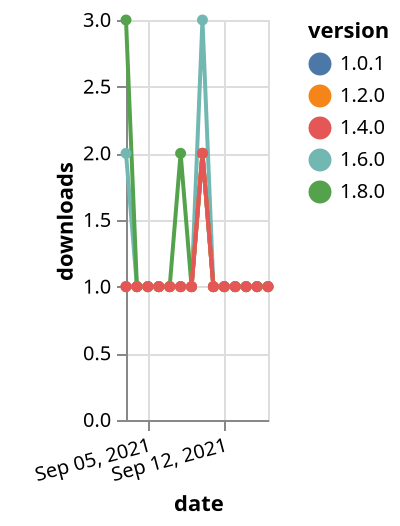 {"$schema": "https://vega.github.io/schema/vega-lite/v5.json", "description": "A simple bar chart with embedded data.", "data": {"values": [{"date": "2021-09-03", "total": 177, "delta": 2, "version": "1.6.0"}, {"date": "2021-09-04", "total": 178, "delta": 1, "version": "1.6.0"}, {"date": "2021-09-05", "total": 179, "delta": 1, "version": "1.6.0"}, {"date": "2021-09-06", "total": 180, "delta": 1, "version": "1.6.0"}, {"date": "2021-09-07", "total": 181, "delta": 1, "version": "1.6.0"}, {"date": "2021-09-08", "total": 182, "delta": 1, "version": "1.6.0"}, {"date": "2021-09-09", "total": 183, "delta": 1, "version": "1.6.0"}, {"date": "2021-09-10", "total": 186, "delta": 3, "version": "1.6.0"}, {"date": "2021-09-11", "total": 187, "delta": 1, "version": "1.6.0"}, {"date": "2021-09-12", "total": 188, "delta": 1, "version": "1.6.0"}, {"date": "2021-09-13", "total": 189, "delta": 1, "version": "1.6.0"}, {"date": "2021-09-14", "total": 190, "delta": 1, "version": "1.6.0"}, {"date": "2021-09-15", "total": 191, "delta": 1, "version": "1.6.0"}, {"date": "2021-09-16", "total": 192, "delta": 1, "version": "1.6.0"}, {"date": "2021-09-03", "total": 120, "delta": 3, "version": "1.8.0"}, {"date": "2021-09-04", "total": 121, "delta": 1, "version": "1.8.0"}, {"date": "2021-09-05", "total": 122, "delta": 1, "version": "1.8.0"}, {"date": "2021-09-06", "total": 123, "delta": 1, "version": "1.8.0"}, {"date": "2021-09-07", "total": 124, "delta": 1, "version": "1.8.0"}, {"date": "2021-09-08", "total": 126, "delta": 2, "version": "1.8.0"}, {"date": "2021-09-09", "total": 127, "delta": 1, "version": "1.8.0"}, {"date": "2021-09-10", "total": 129, "delta": 2, "version": "1.8.0"}, {"date": "2021-09-11", "total": 130, "delta": 1, "version": "1.8.0"}, {"date": "2021-09-12", "total": 131, "delta": 1, "version": "1.8.0"}, {"date": "2021-09-13", "total": 132, "delta": 1, "version": "1.8.0"}, {"date": "2021-09-14", "total": 133, "delta": 1, "version": "1.8.0"}, {"date": "2021-09-15", "total": 134, "delta": 1, "version": "1.8.0"}, {"date": "2021-09-16", "total": 135, "delta": 1, "version": "1.8.0"}, {"date": "2021-09-03", "total": 193, "delta": 1, "version": "1.0.1"}, {"date": "2021-09-04", "total": 194, "delta": 1, "version": "1.0.1"}, {"date": "2021-09-05", "total": 195, "delta": 1, "version": "1.0.1"}, {"date": "2021-09-06", "total": 196, "delta": 1, "version": "1.0.1"}, {"date": "2021-09-07", "total": 197, "delta": 1, "version": "1.0.1"}, {"date": "2021-09-08", "total": 198, "delta": 1, "version": "1.0.1"}, {"date": "2021-09-09", "total": 199, "delta": 1, "version": "1.0.1"}, {"date": "2021-09-10", "total": 201, "delta": 2, "version": "1.0.1"}, {"date": "2021-09-11", "total": 202, "delta": 1, "version": "1.0.1"}, {"date": "2021-09-12", "total": 203, "delta": 1, "version": "1.0.1"}, {"date": "2021-09-13", "total": 204, "delta": 1, "version": "1.0.1"}, {"date": "2021-09-14", "total": 205, "delta": 1, "version": "1.0.1"}, {"date": "2021-09-15", "total": 206, "delta": 1, "version": "1.0.1"}, {"date": "2021-09-16", "total": 207, "delta": 1, "version": "1.0.1"}, {"date": "2021-09-03", "total": 170, "delta": 1, "version": "1.2.0"}, {"date": "2021-09-04", "total": 171, "delta": 1, "version": "1.2.0"}, {"date": "2021-09-05", "total": 172, "delta": 1, "version": "1.2.0"}, {"date": "2021-09-06", "total": 173, "delta": 1, "version": "1.2.0"}, {"date": "2021-09-07", "total": 174, "delta": 1, "version": "1.2.0"}, {"date": "2021-09-08", "total": 175, "delta": 1, "version": "1.2.0"}, {"date": "2021-09-09", "total": 176, "delta": 1, "version": "1.2.0"}, {"date": "2021-09-10", "total": 178, "delta": 2, "version": "1.2.0"}, {"date": "2021-09-11", "total": 179, "delta": 1, "version": "1.2.0"}, {"date": "2021-09-12", "total": 180, "delta": 1, "version": "1.2.0"}, {"date": "2021-09-13", "total": 181, "delta": 1, "version": "1.2.0"}, {"date": "2021-09-14", "total": 182, "delta": 1, "version": "1.2.0"}, {"date": "2021-09-15", "total": 183, "delta": 1, "version": "1.2.0"}, {"date": "2021-09-16", "total": 184, "delta": 1, "version": "1.2.0"}, {"date": "2021-09-03", "total": 154, "delta": 1, "version": "1.4.0"}, {"date": "2021-09-04", "total": 155, "delta": 1, "version": "1.4.0"}, {"date": "2021-09-05", "total": 156, "delta": 1, "version": "1.4.0"}, {"date": "2021-09-06", "total": 157, "delta": 1, "version": "1.4.0"}, {"date": "2021-09-07", "total": 158, "delta": 1, "version": "1.4.0"}, {"date": "2021-09-08", "total": 159, "delta": 1, "version": "1.4.0"}, {"date": "2021-09-09", "total": 160, "delta": 1, "version": "1.4.0"}, {"date": "2021-09-10", "total": 162, "delta": 2, "version": "1.4.0"}, {"date": "2021-09-11", "total": 163, "delta": 1, "version": "1.4.0"}, {"date": "2021-09-12", "total": 164, "delta": 1, "version": "1.4.0"}, {"date": "2021-09-13", "total": 165, "delta": 1, "version": "1.4.0"}, {"date": "2021-09-14", "total": 166, "delta": 1, "version": "1.4.0"}, {"date": "2021-09-15", "total": 167, "delta": 1, "version": "1.4.0"}, {"date": "2021-09-16", "total": 168, "delta": 1, "version": "1.4.0"}]}, "width": "container", "mark": {"type": "line", "point": {"filled": true}}, "encoding": {"x": {"field": "date", "type": "temporal", "timeUnit": "yearmonthdate", "title": "date", "axis": {"labelAngle": -15}}, "y": {"field": "delta", "type": "quantitative", "title": "downloads"}, "color": {"field": "version", "type": "nominal"}, "tooltip": {"field": "delta"}}}